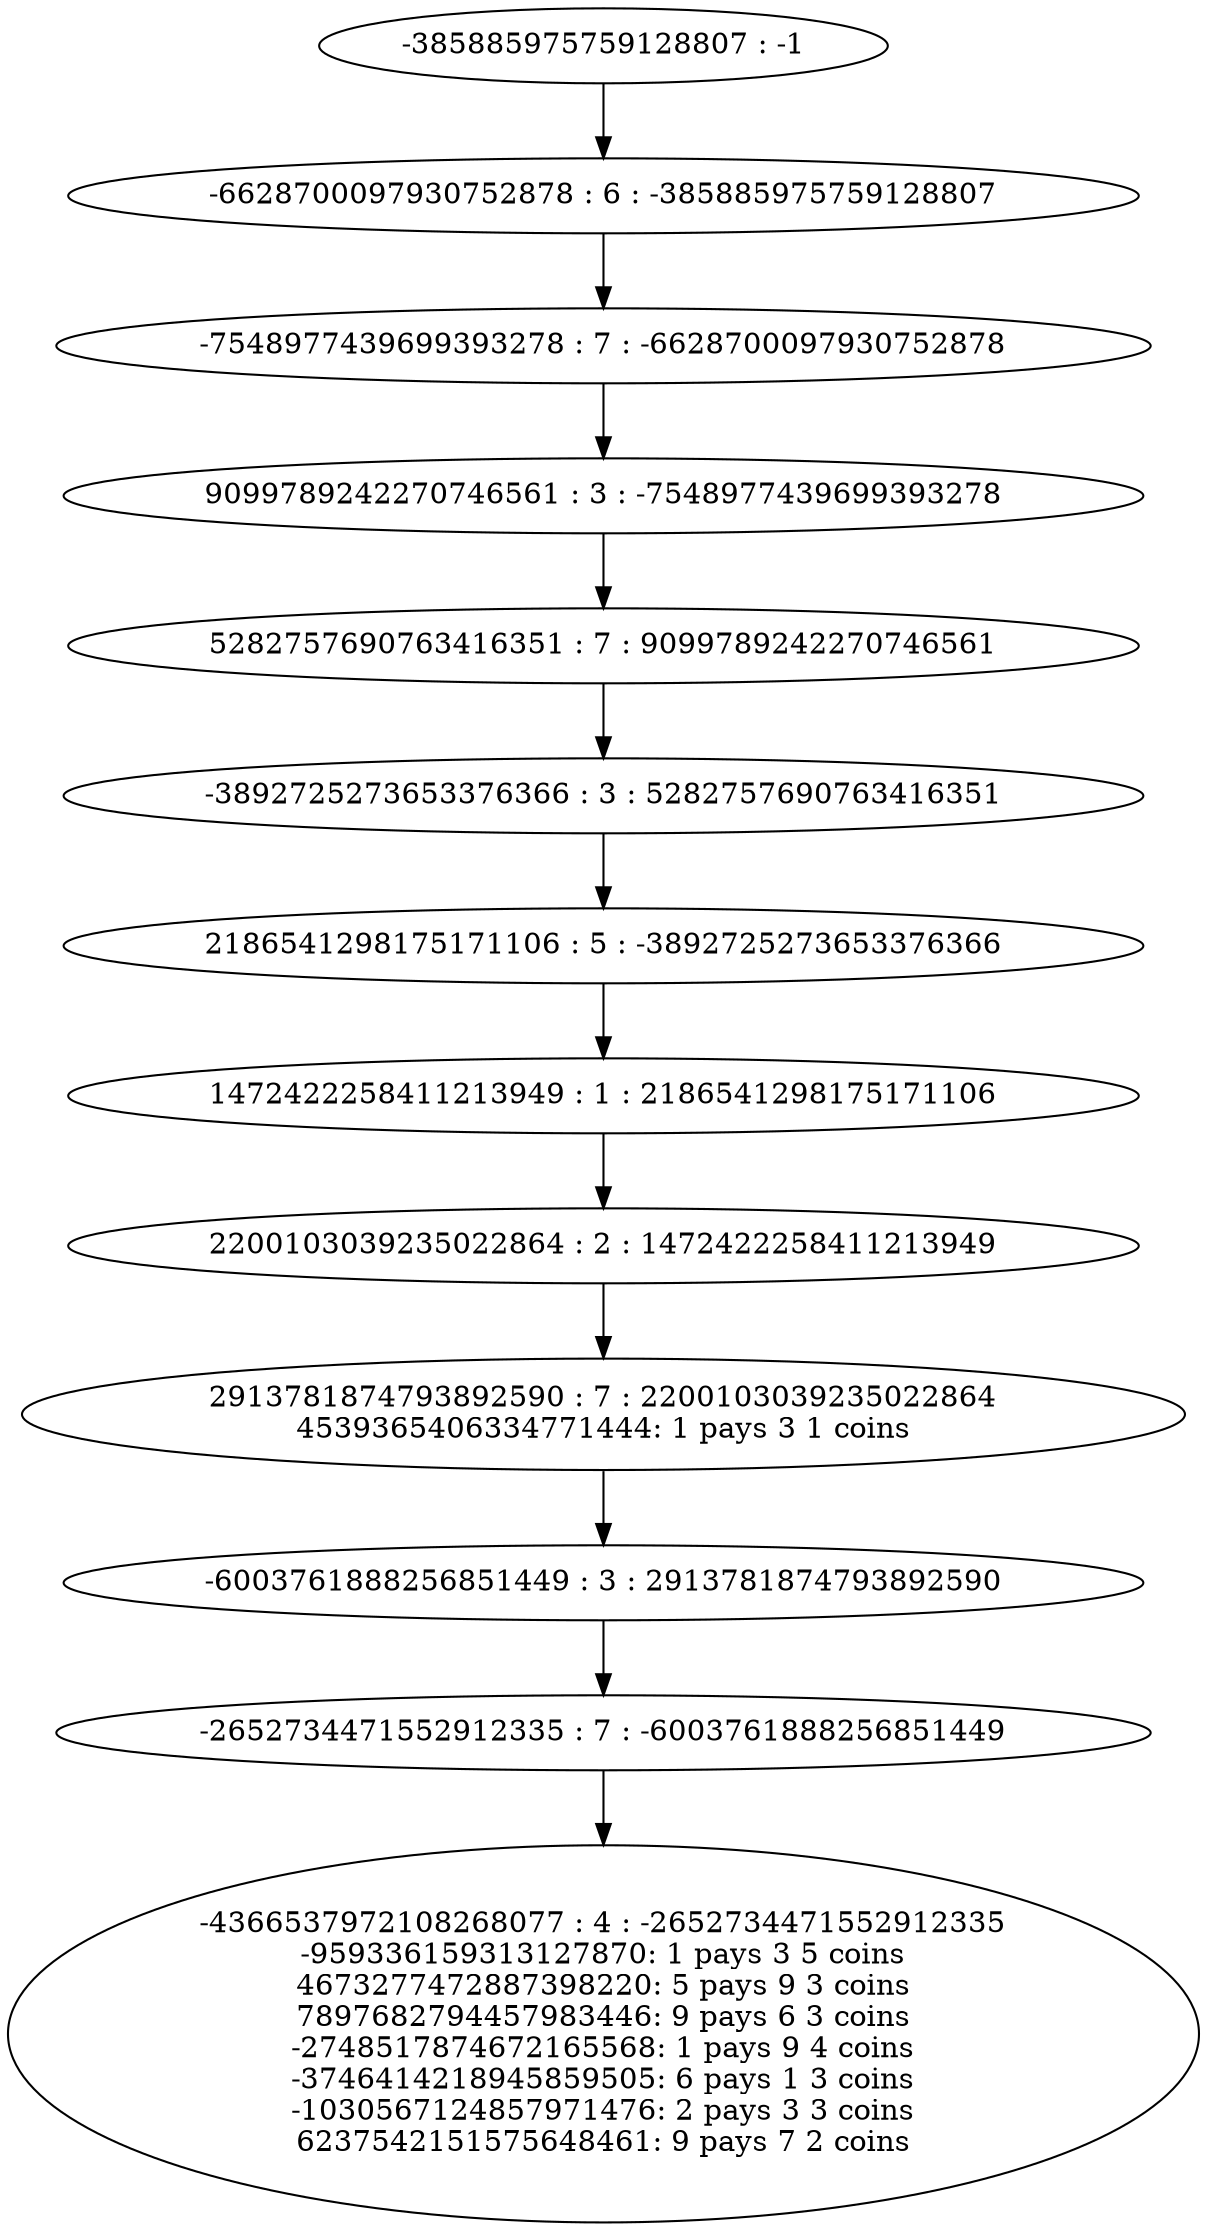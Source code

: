 digraph "plots_10_0.9_0.4_1000000.0_6000.0_2880000.0/tree_7.dot" {
	0 [label="-385885975759128807 : -1"]
	1 [label="-6628700097930752878 : 6 : -385885975759128807
"]
	2 [label="-7548977439699393278 : 7 : -6628700097930752878
"]
	3 [label="9099789242270746561 : 3 : -7548977439699393278
"]
	4 [label="5282757690763416351 : 7 : 9099789242270746561
"]
	5 [label="-3892725273653376366 : 3 : 5282757690763416351
"]
	6 [label="2186541298175171106 : 5 : -3892725273653376366
"]
	7 [label="1472422258411213949 : 1 : 2186541298175171106
"]
	8 [label="2200103039235022864 : 2 : 1472422258411213949
"]
	9 [label="2913781874793892590 : 7 : 2200103039235022864
4539365406334771444: 1 pays 3 1 coins
"]
	10 [label="-6003761888256851449 : 3 : 2913781874793892590
"]
	11 [label="-2652734471552912335 : 7 : -6003761888256851449
"]
	12 [label="-4366537972108268077 : 4 : -2652734471552912335
-959336159313127870: 1 pays 3 5 coins
4673277472887398220: 5 pays 9 3 coins
7897682794457983446: 9 pays 6 3 coins
-2748517874672165568: 1 pays 9 4 coins
-3746414218945859505: 6 pays 1 3 coins
-1030567124857971476: 2 pays 3 3 coins
6237542151575648461: 9 pays 7 2 coins
"]
	0 -> 1
	1 -> 2
	2 -> 3
	3 -> 4
	4 -> 5
	5 -> 6
	6 -> 7
	7 -> 8
	8 -> 9
	9 -> 10
	10 -> 11
	11 -> 12
}
